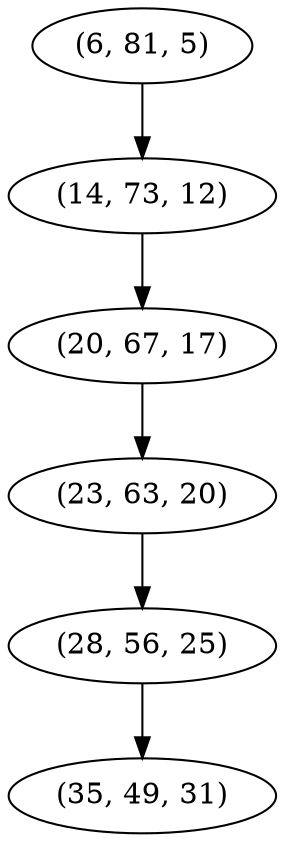 digraph tree {
    "(6, 81, 5)";
    "(14, 73, 12)";
    "(20, 67, 17)";
    "(23, 63, 20)";
    "(28, 56, 25)";
    "(35, 49, 31)";
    "(6, 81, 5)" -> "(14, 73, 12)";
    "(14, 73, 12)" -> "(20, 67, 17)";
    "(20, 67, 17)" -> "(23, 63, 20)";
    "(23, 63, 20)" -> "(28, 56, 25)";
    "(28, 56, 25)" -> "(35, 49, 31)";
}
